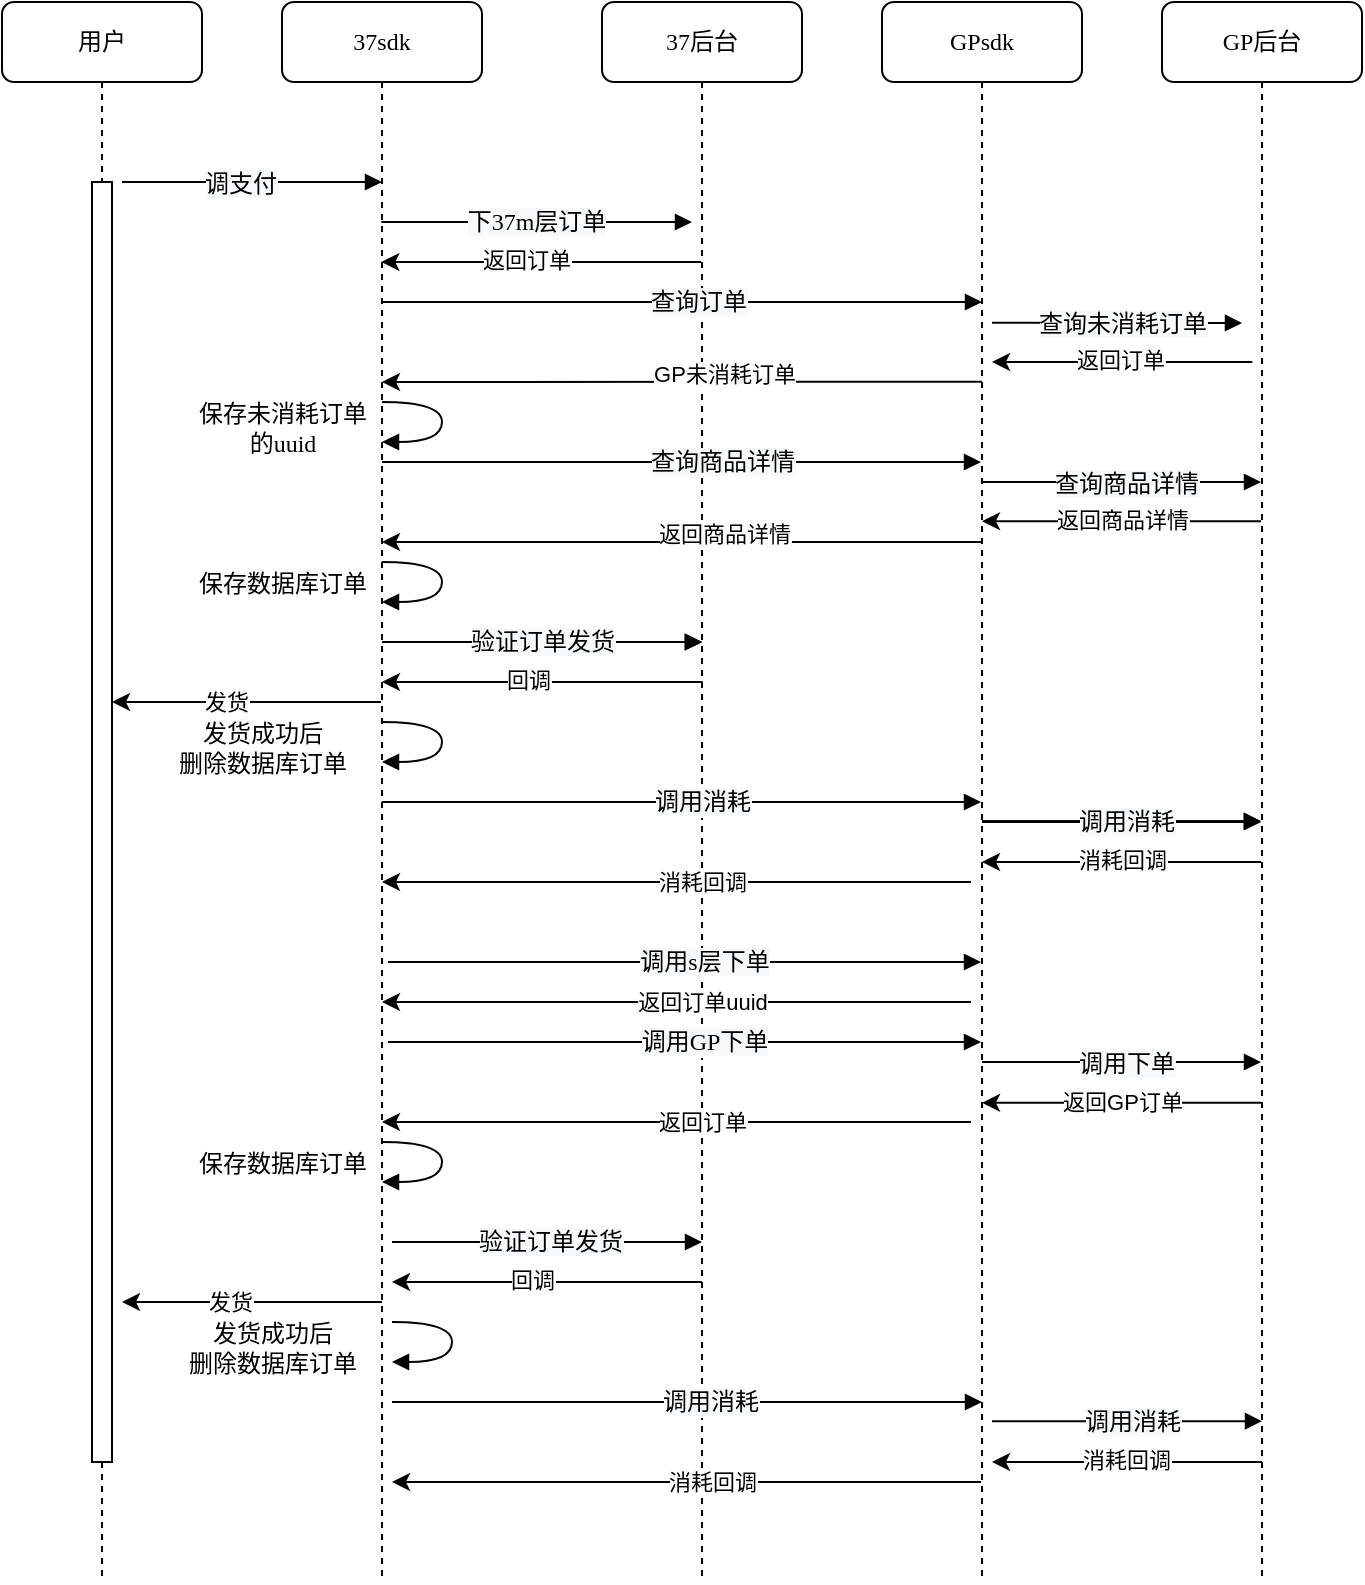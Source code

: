 <mxfile version="13.7.1" type="github" pages="2">
  <diagram name="谷歌支付流程" id="13e1069c-82ec-6db2-03f1-153e76fe0fe0">
    <mxGraphModel dx="1874" dy="747" grid="1" gridSize="10" guides="1" tooltips="1" connect="1" arrows="1" fold="1" page="1" pageScale="1" pageWidth="1100" pageHeight="850" background="#ffffff" math="0" shadow="0">
      <root>
        <mxCell id="0" />
        <mxCell id="1" parent="0" />
        <mxCell id="7baba1c4bc27f4b0-2" value="37sdk" style="shape=umlLifeline;perimeter=lifelinePerimeter;whiteSpace=wrap;html=1;container=1;collapsible=0;recursiveResize=0;outlineConnect=0;rounded=1;shadow=0;comic=0;labelBackgroundColor=none;strokeWidth=1;fontFamily=Verdana;fontSize=12;align=center;" parent="1" vertex="1">
          <mxGeometry x="240" y="50" width="100" height="790" as="geometry" />
        </mxCell>
        <mxCell id="7baba1c4bc27f4b0-3" value="37后台" style="shape=umlLifeline;perimeter=lifelinePerimeter;whiteSpace=wrap;html=1;container=1;collapsible=0;recursiveResize=0;outlineConnect=0;rounded=1;shadow=0;comic=0;labelBackgroundColor=none;strokeWidth=1;fontFamily=Verdana;fontSize=12;align=center;" parent="1" vertex="1">
          <mxGeometry x="400" y="50" width="100" height="790" as="geometry" />
        </mxCell>
        <mxCell id="7baba1c4bc27f4b0-4" value="GPsdk" style="shape=umlLifeline;perimeter=lifelinePerimeter;whiteSpace=wrap;html=1;container=1;collapsible=0;recursiveResize=0;outlineConnect=0;rounded=1;shadow=0;comic=0;labelBackgroundColor=none;strokeWidth=1;fontFamily=Verdana;fontSize=12;align=center;" parent="1" vertex="1">
          <mxGeometry x="540" y="50" width="100" height="790" as="geometry" />
        </mxCell>
        <mxCell id="7baba1c4bc27f4b0-5" value="GP后台" style="shape=umlLifeline;perimeter=lifelinePerimeter;whiteSpace=wrap;html=1;container=1;collapsible=0;recursiveResize=0;outlineConnect=0;rounded=1;shadow=0;comic=0;labelBackgroundColor=none;strokeWidth=1;fontFamily=Verdana;fontSize=12;align=center;" parent="1" vertex="1">
          <mxGeometry x="680" y="50" width="100" height="790" as="geometry" />
        </mxCell>
        <mxCell id="7baba1c4bc27f4b0-8" value="用户" style="shape=umlLifeline;perimeter=lifelinePerimeter;whiteSpace=wrap;html=1;container=1;collapsible=0;recursiveResize=0;outlineConnect=0;rounded=1;shadow=0;comic=0;labelBackgroundColor=none;strokeWidth=1;fontFamily=Verdana;fontSize=12;align=center;" parent="1" vertex="1">
          <mxGeometry x="100" y="50" width="100" height="790" as="geometry" />
        </mxCell>
        <mxCell id="7baba1c4bc27f4b0-9" value="" style="html=1;points=[];perimeter=orthogonalPerimeter;rounded=0;shadow=0;comic=0;labelBackgroundColor=none;strokeWidth=1;fontFamily=Verdana;fontSize=12;align=center;" parent="7baba1c4bc27f4b0-8" vertex="1">
          <mxGeometry x="45" y="90" width="10" height="640" as="geometry" />
        </mxCell>
        <mxCell id="7baba1c4bc27f4b0-17" value="" style="html=1;verticalAlign=bottom;endArrow=block;labelBackgroundColor=none;fontFamily=Verdana;fontSize=12;edgeStyle=elbowEdgeStyle;elbow=vertical;" parent="1" edge="1">
          <mxGeometry x="-0.509" relative="1" as="geometry">
            <mxPoint x="289.667" y="200.0" as="sourcePoint" />
            <Array as="points">
              <mxPoint x="310" y="200" />
            </Array>
            <mxPoint x="590" y="200.0" as="targetPoint" />
            <mxPoint as="offset" />
          </mxGeometry>
        </mxCell>
        <mxCell id="ijYvf7jys5PV-CXiAklp-15" value="&lt;span style=&quot;font-family: &amp;#34;verdana&amp;#34; ; font-size: 12px ; background-color: rgb(248 , 249 , 250)&quot;&gt;查询订单&lt;/span&gt;" style="edgeLabel;html=1;align=center;verticalAlign=middle;resizable=0;points=[];" vertex="1" connectable="0" parent="7baba1c4bc27f4b0-17">
          <mxGeometry x="-0.488" y="-1" relative="1" as="geometry">
            <mxPoint x="80.83" y="-1" as="offset" />
          </mxGeometry>
        </mxCell>
        <mxCell id="7baba1c4bc27f4b0-11" value="" style="html=1;verticalAlign=bottom;endArrow=block;entryX=0.5;entryY=0.172;labelBackgroundColor=none;fontFamily=Verdana;fontSize=12;edgeStyle=elbowEdgeStyle;elbow=vertical;entryDx=0;entryDy=0;entryPerimeter=0;" parent="1" edge="1">
          <mxGeometry relative="1" as="geometry">
            <mxPoint x="160" y="140" as="sourcePoint" />
            <mxPoint x="290" y="140.09" as="targetPoint" />
          </mxGeometry>
        </mxCell>
        <mxCell id="ijYvf7jys5PV-CXiAklp-14" value="&lt;span style=&quot;font-family: &amp;#34;verdana&amp;#34; ; font-size: 12px ; background-color: rgb(248 , 249 , 250)&quot;&gt;调支付&lt;/span&gt;" style="edgeLabel;html=1;align=center;verticalAlign=middle;resizable=0;points=[];" vertex="1" connectable="0" parent="7baba1c4bc27f4b0-11">
          <mxGeometry x="-0.233" y="-2" relative="1" as="geometry">
            <mxPoint x="8.67" y="-1.67" as="offset" />
          </mxGeometry>
        </mxCell>
        <mxCell id="7baba1c4bc27f4b0-14" value="" style="html=1;verticalAlign=bottom;endArrow=block;entryX=0;entryY=0;labelBackgroundColor=none;fontFamily=Verdana;fontSize=12;edgeStyle=elbowEdgeStyle;elbow=vertical;" parent="1" edge="1">
          <mxGeometry x="-0.002" relative="1" as="geometry">
            <mxPoint x="289.667" y="159.997" as="sourcePoint" />
            <mxPoint x="445" y="160.33" as="targetPoint" />
            <mxPoint as="offset" />
          </mxGeometry>
        </mxCell>
        <mxCell id="ijYvf7jys5PV-CXiAklp-13" value="&lt;span style=&quot;font-family: &amp;#34;verdana&amp;#34; ; font-size: 12px ; background-color: rgb(248 , 249 , 250)&quot;&gt;下37m层订单&lt;/span&gt;" style="edgeLabel;html=1;align=center;verticalAlign=middle;resizable=0;points=[];" vertex="1" connectable="0" parent="7baba1c4bc27f4b0-14">
          <mxGeometry x="-0.213" relative="1" as="geometry">
            <mxPoint x="15.85" as="offset" />
          </mxGeometry>
        </mxCell>
        <mxCell id="7baba1c4bc27f4b0-36" value="保存未消耗订单&lt;br&gt;的uuid" style="html=1;verticalAlign=bottom;endArrow=block;labelBackgroundColor=none;fontFamily=Verdana;fontSize=12;elbow=vertical;edgeStyle=orthogonalEdgeStyle;curved=1;" parent="1" edge="1">
          <mxGeometry x="1" y="51" relative="1" as="geometry">
            <mxPoint x="290" y="250" as="sourcePoint" />
            <mxPoint x="290" y="270" as="targetPoint" />
            <Array as="points">
              <mxPoint x="320" y="250" />
              <mxPoint x="320" y="270" />
            </Array>
            <mxPoint x="-50" y="-41" as="offset" />
          </mxGeometry>
        </mxCell>
        <mxCell id="ijYvf7jys5PV-CXiAklp-6" value="" style="endArrow=classic;html=1;" edge="1" parent="1">
          <mxGeometry width="50" height="50" relative="1" as="geometry">
            <mxPoint x="449.5" y="180" as="sourcePoint" />
            <mxPoint x="289.667" y="180" as="targetPoint" />
            <Array as="points">
              <mxPoint x="320" y="180" />
            </Array>
          </mxGeometry>
        </mxCell>
        <mxCell id="ijYvf7jys5PV-CXiAklp-7" value="返回订单" style="edgeLabel;html=1;align=center;verticalAlign=middle;resizable=0;points=[];" vertex="1" connectable="0" parent="ijYvf7jys5PV-CXiAklp-6">
          <mxGeometry x="-0.249" y="-1" relative="1" as="geometry">
            <mxPoint x="-27.5" as="offset" />
          </mxGeometry>
        </mxCell>
        <mxCell id="ijYvf7jys5PV-CXiAklp-8" value="" style="endArrow=classic;html=1;" edge="1" parent="1">
          <mxGeometry width="50" height="50" relative="1" as="geometry">
            <mxPoint x="725.17" y="230" as="sourcePoint" />
            <mxPoint x="595" y="230.0" as="targetPoint" />
            <Array as="points" />
          </mxGeometry>
        </mxCell>
        <mxCell id="ijYvf7jys5PV-CXiAklp-9" value="返回订单" style="edgeLabel;html=1;align=center;verticalAlign=middle;resizable=0;points=[];" vertex="1" connectable="0" parent="ijYvf7jys5PV-CXiAklp-8">
          <mxGeometry x="-0.249" y="-1" relative="1" as="geometry">
            <mxPoint x="-17.5" as="offset" />
          </mxGeometry>
        </mxCell>
        <mxCell id="ijYvf7jys5PV-CXiAklp-10" value="" style="html=1;verticalAlign=bottom;endArrow=block;labelBackgroundColor=none;fontFamily=Verdana;fontSize=12;edgeStyle=elbowEdgeStyle;elbow=vertical;" edge="1" parent="1">
          <mxGeometry relative="1" as="geometry">
            <mxPoint x="595" y="210.327" as="sourcePoint" />
            <mxPoint x="720" y="210.33" as="targetPoint" />
          </mxGeometry>
        </mxCell>
        <mxCell id="ijYvf7jys5PV-CXiAklp-16" value="&lt;span style=&quot;font-family: &amp;#34;verdana&amp;#34; ; font-size: 12px ; background-color: rgb(248 , 249 , 250)&quot;&gt;查询未消耗订单&lt;/span&gt;" style="edgeLabel;html=1;align=center;verticalAlign=middle;resizable=0;points=[];" vertex="1" connectable="0" parent="ijYvf7jys5PV-CXiAklp-10">
          <mxGeometry x="-0.159" y="-2" relative="1" as="geometry">
            <mxPoint x="12.83" y="-1.67" as="offset" />
          </mxGeometry>
        </mxCell>
        <mxCell id="ijYvf7jys5PV-CXiAklp-11" value="" style="endArrow=classic;html=1;exitX=0.5;exitY=0.379;exitDx=0;exitDy=0;exitPerimeter=0;" edge="1" parent="1">
          <mxGeometry width="50" height="50" relative="1" as="geometry">
            <mxPoint x="590" y="239.82" as="sourcePoint" />
            <mxPoint x="290" y="240" as="targetPoint" />
          </mxGeometry>
        </mxCell>
        <mxCell id="ijYvf7jys5PV-CXiAklp-12" value="GP未消耗订单" style="edgeLabel;html=1;align=center;verticalAlign=middle;resizable=0;points=[];" vertex="1" connectable="0" parent="ijYvf7jys5PV-CXiAklp-11">
          <mxGeometry x="0.255" y="2" relative="1" as="geometry">
            <mxPoint x="59.16" y="-5.85" as="offset" />
          </mxGeometry>
        </mxCell>
        <mxCell id="ijYvf7jys5PV-CXiAklp-17" value="" style="html=1;verticalAlign=bottom;endArrow=block;labelBackgroundColor=none;fontFamily=Verdana;fontSize=12;edgeStyle=elbowEdgeStyle;elbow=vertical;" edge="1" parent="1">
          <mxGeometry x="-0.509" relative="1" as="geometry">
            <mxPoint x="290" y="280" as="sourcePoint" />
            <Array as="points">
              <mxPoint x="400" y="280" />
              <mxPoint x="300" y="290" />
            </Array>
            <mxPoint x="589.5" y="280.0" as="targetPoint" />
            <mxPoint as="offset" />
          </mxGeometry>
        </mxCell>
        <mxCell id="ijYvf7jys5PV-CXiAklp-18" value="&lt;span style=&quot;font-family: &amp;#34;verdana&amp;#34; ; font-size: 12px ; background-color: rgb(248 , 249 , 250)&quot;&gt;查询商品详情&lt;/span&gt;" style="edgeLabel;html=1;align=center;verticalAlign=middle;resizable=0;points=[];" vertex="1" connectable="0" parent="ijYvf7jys5PV-CXiAklp-17">
          <mxGeometry x="-0.488" y="-1" relative="1" as="geometry">
            <mxPoint x="93.33" y="-1" as="offset" />
          </mxGeometry>
        </mxCell>
        <mxCell id="ijYvf7jys5PV-CXiAklp-20" value="" style="html=1;verticalAlign=bottom;endArrow=block;labelBackgroundColor=none;fontFamily=Verdana;fontSize=12;edgeStyle=elbowEdgeStyle;elbow=vertical;" edge="1" parent="1">
          <mxGeometry relative="1" as="geometry">
            <mxPoint x="590" y="290" as="sourcePoint" />
            <mxPoint x="729.5" y="290.0" as="targetPoint" />
            <Array as="points">
              <mxPoint x="610" y="290" />
            </Array>
          </mxGeometry>
        </mxCell>
        <mxCell id="ijYvf7jys5PV-CXiAklp-21" value="&lt;span style=&quot;font-family: &amp;#34;verdana&amp;#34; ; font-size: 12px ; background-color: rgb(248 , 249 , 250)&quot;&gt;查询商品详情&lt;/span&gt;" style="edgeLabel;html=1;align=center;verticalAlign=middle;resizable=0;points=[];" vertex="1" connectable="0" parent="ijYvf7jys5PV-CXiAklp-20">
          <mxGeometry x="-0.159" y="-2" relative="1" as="geometry">
            <mxPoint x="12.83" y="-1.67" as="offset" />
          </mxGeometry>
        </mxCell>
        <mxCell id="ijYvf7jys5PV-CXiAklp-22" value="" style="endArrow=classic;html=1;" edge="1" parent="1">
          <mxGeometry width="50" height="50" relative="1" as="geometry">
            <mxPoint x="729.5" y="309.58" as="sourcePoint" />
            <mxPoint x="590" y="309.58" as="targetPoint" />
            <Array as="points" />
          </mxGeometry>
        </mxCell>
        <mxCell id="ijYvf7jys5PV-CXiAklp-23" value="返回商品详情" style="edgeLabel;html=1;align=center;verticalAlign=middle;resizable=0;points=[];" vertex="1" connectable="0" parent="ijYvf7jys5PV-CXiAklp-22">
          <mxGeometry x="-0.249" y="-1" relative="1" as="geometry">
            <mxPoint x="-17.5" as="offset" />
          </mxGeometry>
        </mxCell>
        <mxCell id="ijYvf7jys5PV-CXiAklp-24" value="" style="endArrow=classic;html=1;" edge="1" parent="1">
          <mxGeometry width="50" height="50" relative="1" as="geometry">
            <mxPoint x="589.5" y="320.0" as="sourcePoint" />
            <mxPoint x="290" y="320.0" as="targetPoint" />
          </mxGeometry>
        </mxCell>
        <mxCell id="ijYvf7jys5PV-CXiAklp-25" value="返回商品详情" style="edgeLabel;html=1;align=center;verticalAlign=middle;resizable=0;points=[];" vertex="1" connectable="0" parent="ijYvf7jys5PV-CXiAklp-24">
          <mxGeometry x="0.255" y="2" relative="1" as="geometry">
            <mxPoint x="59.16" y="-5.85" as="offset" />
          </mxGeometry>
        </mxCell>
        <mxCell id="ijYvf7jys5PV-CXiAklp-26" value="" style="html=1;verticalAlign=bottom;endArrow=block;labelBackgroundColor=none;fontFamily=Verdana;fontSize=12;edgeStyle=elbowEdgeStyle;elbow=vertical;" edge="1" parent="1">
          <mxGeometry x="-0.509" relative="1" as="geometry">
            <mxPoint x="290" y="370.0" as="sourcePoint" />
            <Array as="points">
              <mxPoint x="300" y="370" />
            </Array>
            <mxPoint x="450" y="370" as="targetPoint" />
            <mxPoint as="offset" />
          </mxGeometry>
        </mxCell>
        <mxCell id="ijYvf7jys5PV-CXiAklp-27" value="&lt;span style=&quot;font-family: &amp;#34;verdana&amp;#34; ; font-size: 12px ; background-color: rgb(248 , 249 , 250)&quot;&gt;验证订单发货&lt;/span&gt;" style="edgeLabel;html=1;align=center;verticalAlign=middle;resizable=0;points=[];" vertex="1" connectable="0" parent="ijYvf7jys5PV-CXiAklp-26">
          <mxGeometry x="-0.488" y="-1" relative="1" as="geometry">
            <mxPoint x="39.17" y="-1" as="offset" />
          </mxGeometry>
        </mxCell>
        <mxCell id="ijYvf7jys5PV-CXiAklp-28" value="保存数据库订单" style="html=1;verticalAlign=bottom;endArrow=block;labelBackgroundColor=none;fontFamily=Verdana;fontSize=12;elbow=vertical;edgeStyle=orthogonalEdgeStyle;curved=1;" edge="1" parent="1">
          <mxGeometry x="1" y="50" relative="1" as="geometry">
            <mxPoint x="290" y="330.0" as="sourcePoint" />
            <mxPoint x="290" y="350.0" as="targetPoint" />
            <Array as="points">
              <mxPoint x="320" y="330" />
              <mxPoint x="320" y="350" />
            </Array>
            <mxPoint x="-50" y="-50" as="offset" />
          </mxGeometry>
        </mxCell>
        <mxCell id="ijYvf7jys5PV-CXiAklp-29" value="" style="endArrow=classic;html=1;" edge="1" parent="1">
          <mxGeometry width="50" height="50" relative="1" as="geometry">
            <mxPoint x="450.33" y="390" as="sourcePoint" />
            <mxPoint x="289.997" y="390" as="targetPoint" />
            <Array as="points" />
          </mxGeometry>
        </mxCell>
        <mxCell id="ijYvf7jys5PV-CXiAklp-30" value="回调" style="edgeLabel;html=1;align=center;verticalAlign=middle;resizable=0;points=[];" vertex="1" connectable="0" parent="ijYvf7jys5PV-CXiAklp-29">
          <mxGeometry x="-0.249" y="-1" relative="1" as="geometry">
            <mxPoint x="-27.5" as="offset" />
          </mxGeometry>
        </mxCell>
        <mxCell id="ijYvf7jys5PV-CXiAklp-31" value="发货成功后&lt;br&gt;删除数据库订单" style="html=1;verticalAlign=bottom;endArrow=block;labelBackgroundColor=none;fontFamily=Verdana;fontSize=12;elbow=vertical;edgeStyle=orthogonalEdgeStyle;curved=1;" edge="1" parent="1">
          <mxGeometry x="1" y="61" relative="1" as="geometry">
            <mxPoint x="290" y="410.0" as="sourcePoint" />
            <mxPoint x="290" y="430" as="targetPoint" />
            <Array as="points">
              <mxPoint x="320" y="410" />
              <mxPoint x="320" y="430" />
            </Array>
            <mxPoint x="-60" y="-51" as="offset" />
          </mxGeometry>
        </mxCell>
        <mxCell id="ijYvf7jys5PV-CXiAklp-32" value="" style="html=1;verticalAlign=bottom;endArrow=block;labelBackgroundColor=none;fontFamily=Verdana;fontSize=12;edgeStyle=elbowEdgeStyle;elbow=vertical;" edge="1" parent="1">
          <mxGeometry x="-0.509" relative="1" as="geometry">
            <mxPoint x="290" y="450.0" as="sourcePoint" />
            <Array as="points">
              <mxPoint x="300" y="450" />
            </Array>
            <mxPoint x="589.5" y="450.0" as="targetPoint" />
            <mxPoint as="offset" />
          </mxGeometry>
        </mxCell>
        <mxCell id="ijYvf7jys5PV-CXiAklp-33" value="&lt;span style=&quot;font-family: &amp;#34;verdana&amp;#34; ; font-size: 12px ; background-color: rgb(248 , 249 , 250)&quot;&gt;调用消耗&lt;/span&gt;" style="edgeLabel;html=1;align=center;verticalAlign=middle;resizable=0;points=[];" vertex="1" connectable="0" parent="ijYvf7jys5PV-CXiAklp-32">
          <mxGeometry x="-0.488" y="-1" relative="1" as="geometry">
            <mxPoint x="83.33" y="-1" as="offset" />
          </mxGeometry>
        </mxCell>
        <mxCell id="ijYvf7jys5PV-CXiAklp-34" value="" style="endArrow=classic;html=1;" edge="1" parent="1">
          <mxGeometry width="50" height="50" relative="1" as="geometry">
            <mxPoint x="584.5" y="490.0" as="sourcePoint" />
            <mxPoint x="290" y="490.0" as="targetPoint" />
          </mxGeometry>
        </mxCell>
        <mxCell id="ijYvf7jys5PV-CXiAklp-35" value="消耗回调" style="edgeLabel;html=1;align=center;verticalAlign=middle;resizable=0;points=[];" vertex="1" connectable="0" parent="ijYvf7jys5PV-CXiAklp-34">
          <mxGeometry x="0.255" y="2" relative="1" as="geometry">
            <mxPoint x="50.5" y="-2.0" as="offset" />
          </mxGeometry>
        </mxCell>
        <mxCell id="ijYvf7jys5PV-CXiAklp-36" value="" style="endArrow=classic;html=1;" edge="1" parent="1">
          <mxGeometry width="50" height="50" relative="1" as="geometry">
            <mxPoint x="289.5" y="400" as="sourcePoint" />
            <mxPoint x="154.997" y="400" as="targetPoint" />
            <Array as="points" />
          </mxGeometry>
        </mxCell>
        <mxCell id="ijYvf7jys5PV-CXiAklp-37" value="发货" style="edgeLabel;html=1;align=center;verticalAlign=middle;resizable=0;points=[];" vertex="1" connectable="0" parent="ijYvf7jys5PV-CXiAklp-36">
          <mxGeometry x="-0.249" y="-1" relative="1" as="geometry">
            <mxPoint x="-27.5" y="1.06" as="offset" />
          </mxGeometry>
        </mxCell>
        <mxCell id="ijYvf7jys5PV-CXiAklp-38" value="" style="html=1;verticalAlign=bottom;endArrow=block;labelBackgroundColor=none;fontFamily=Verdana;fontSize=12;edgeStyle=elbowEdgeStyle;elbow=vertical;" edge="1" parent="1">
          <mxGeometry relative="1" as="geometry">
            <mxPoint x="590" y="460.0" as="sourcePoint" />
            <mxPoint x="729.5" y="460.0" as="targetPoint" />
            <Array as="points">
              <mxPoint x="610" y="460" />
            </Array>
          </mxGeometry>
        </mxCell>
        <mxCell id="ijYvf7jys5PV-CXiAklp-39" value="&lt;span style=&quot;font-family: &amp;#34;verdana&amp;#34; ; font-size: 12px ; background-color: rgb(248 , 249 , 250)&quot;&gt;调用消耗&lt;/span&gt;" style="edgeLabel;html=1;align=center;verticalAlign=middle;resizable=0;points=[];" vertex="1" connectable="0" parent="ijYvf7jys5PV-CXiAklp-38">
          <mxGeometry x="-0.159" y="-2" relative="1" as="geometry">
            <mxPoint x="12.83" y="-1.67" as="offset" />
          </mxGeometry>
        </mxCell>
        <mxCell id="ijYvf7jys5PV-CXiAklp-40" value="" style="endArrow=classic;html=1;" edge="1" parent="1">
          <mxGeometry width="50" height="50" relative="1" as="geometry">
            <mxPoint x="729.5" y="480" as="sourcePoint" />
            <mxPoint x="590" y="480" as="targetPoint" />
            <Array as="points" />
          </mxGeometry>
        </mxCell>
        <mxCell id="ijYvf7jys5PV-CXiAklp-41" value="消耗回调" style="edgeLabel;html=1;align=center;verticalAlign=middle;resizable=0;points=[];" vertex="1" connectable="0" parent="ijYvf7jys5PV-CXiAklp-40">
          <mxGeometry x="-0.249" y="-1" relative="1" as="geometry">
            <mxPoint x="-17.5" as="offset" />
          </mxGeometry>
        </mxCell>
        <mxCell id="ijYvf7jys5PV-CXiAklp-42" value="" style="html=1;verticalAlign=bottom;endArrow=block;labelBackgroundColor=none;fontFamily=Verdana;fontSize=12;edgeStyle=elbowEdgeStyle;elbow=vertical;" edge="1" parent="1">
          <mxGeometry x="-0.002" relative="1" as="geometry">
            <mxPoint x="300" y="530" as="sourcePoint" />
            <mxPoint x="589.5" y="530" as="targetPoint" />
            <mxPoint as="offset" />
            <Array as="points">
              <mxPoint x="290" y="530" />
            </Array>
          </mxGeometry>
        </mxCell>
        <mxCell id="ijYvf7jys5PV-CXiAklp-43" value="&lt;span style=&quot;font-family: &amp;#34;verdana&amp;#34; ; font-size: 12px ; background-color: rgb(248 , 249 , 250)&quot;&gt;调用s层下单&lt;/span&gt;" style="edgeLabel;html=1;align=center;verticalAlign=middle;resizable=0;points=[];" vertex="1" connectable="0" parent="ijYvf7jys5PV-CXiAklp-42">
          <mxGeometry x="-0.213" relative="1" as="geometry">
            <mxPoint x="48.33" as="offset" />
          </mxGeometry>
        </mxCell>
        <mxCell id="ijYvf7jys5PV-CXiAklp-44" value="" style="endArrow=classic;html=1;" edge="1" parent="1">
          <mxGeometry width="50" height="50" relative="1" as="geometry">
            <mxPoint x="584.5" y="550" as="sourcePoint" />
            <mxPoint x="290" y="550" as="targetPoint" />
          </mxGeometry>
        </mxCell>
        <mxCell id="ijYvf7jys5PV-CXiAklp-45" value="返回订单uuid" style="edgeLabel;html=1;align=center;verticalAlign=middle;resizable=0;points=[];" vertex="1" connectable="0" parent="ijYvf7jys5PV-CXiAklp-44">
          <mxGeometry x="0.255" y="2" relative="1" as="geometry">
            <mxPoint x="50.5" y="-2.0" as="offset" />
          </mxGeometry>
        </mxCell>
        <mxCell id="ijYvf7jys5PV-CXiAklp-46" value="" style="html=1;verticalAlign=bottom;endArrow=block;labelBackgroundColor=none;fontFamily=Verdana;fontSize=12;edgeStyle=elbowEdgeStyle;elbow=vertical;" edge="1" parent="1">
          <mxGeometry x="-0.002" relative="1" as="geometry">
            <mxPoint x="300" y="570" as="sourcePoint" />
            <mxPoint x="589.5" y="570" as="targetPoint" />
            <mxPoint as="offset" />
            <Array as="points">
              <mxPoint x="290" y="570" />
            </Array>
          </mxGeometry>
        </mxCell>
        <mxCell id="ijYvf7jys5PV-CXiAklp-47" value="&lt;span style=&quot;font-family: &amp;#34;verdana&amp;#34; ; font-size: 12px ; background-color: rgb(248 , 249 , 250)&quot;&gt;调用GP下单&lt;/span&gt;" style="edgeLabel;html=1;align=center;verticalAlign=middle;resizable=0;points=[];" vertex="1" connectable="0" parent="ijYvf7jys5PV-CXiAklp-46">
          <mxGeometry x="-0.213" relative="1" as="geometry">
            <mxPoint x="48.33" as="offset" />
          </mxGeometry>
        </mxCell>
        <mxCell id="ijYvf7jys5PV-CXiAklp-48" value="" style="html=1;verticalAlign=bottom;endArrow=block;labelBackgroundColor=none;fontFamily=Verdana;fontSize=12;edgeStyle=elbowEdgeStyle;elbow=vertical;" edge="1" parent="1">
          <mxGeometry relative="1" as="geometry">
            <mxPoint x="590" y="459.58" as="sourcePoint" />
            <mxPoint x="729.5" y="459.58" as="targetPoint" />
            <Array as="points">
              <mxPoint x="610" y="459.58" />
            </Array>
          </mxGeometry>
        </mxCell>
        <mxCell id="ijYvf7jys5PV-CXiAklp-49" value="&lt;span style=&quot;font-family: &amp;#34;verdana&amp;#34; ; font-size: 12px ; background-color: rgb(248 , 249 , 250)&quot;&gt;调用消耗&lt;/span&gt;" style="edgeLabel;html=1;align=center;verticalAlign=middle;resizable=0;points=[];" vertex="1" connectable="0" parent="ijYvf7jys5PV-CXiAklp-48">
          <mxGeometry x="-0.159" y="-2" relative="1" as="geometry">
            <mxPoint x="12.83" y="-1.67" as="offset" />
          </mxGeometry>
        </mxCell>
        <mxCell id="ijYvf7jys5PV-CXiAklp-50" value="" style="html=1;verticalAlign=bottom;endArrow=block;labelBackgroundColor=none;fontFamily=Verdana;fontSize=12;edgeStyle=elbowEdgeStyle;elbow=vertical;" edge="1" parent="1">
          <mxGeometry relative="1" as="geometry">
            <mxPoint x="590" y="459.58" as="sourcePoint" />
            <mxPoint x="729.5" y="459.58" as="targetPoint" />
            <Array as="points">
              <mxPoint x="610" y="459.58" />
            </Array>
          </mxGeometry>
        </mxCell>
        <mxCell id="ijYvf7jys5PV-CXiAklp-51" value="&lt;span style=&quot;font-family: &amp;#34;verdana&amp;#34; ; font-size: 12px ; background-color: rgb(248 , 249 , 250)&quot;&gt;调用消耗&lt;/span&gt;" style="edgeLabel;html=1;align=center;verticalAlign=middle;resizable=0;points=[];" vertex="1" connectable="0" parent="ijYvf7jys5PV-CXiAklp-50">
          <mxGeometry x="-0.159" y="-2" relative="1" as="geometry">
            <mxPoint x="12.83" y="-1.67" as="offset" />
          </mxGeometry>
        </mxCell>
        <mxCell id="ijYvf7jys5PV-CXiAklp-52" value="" style="endArrow=classic;html=1;" edge="1" parent="1">
          <mxGeometry width="50" height="50" relative="1" as="geometry">
            <mxPoint x="729.5" y="600.42" as="sourcePoint" />
            <mxPoint x="590" y="600.42" as="targetPoint" />
            <Array as="points" />
          </mxGeometry>
        </mxCell>
        <mxCell id="ijYvf7jys5PV-CXiAklp-53" value="返回GP订单" style="edgeLabel;html=1;align=center;verticalAlign=middle;resizable=0;points=[];" vertex="1" connectable="0" parent="ijYvf7jys5PV-CXiAklp-52">
          <mxGeometry x="-0.249" y="-1" relative="1" as="geometry">
            <mxPoint x="-17.5" as="offset" />
          </mxGeometry>
        </mxCell>
        <mxCell id="ijYvf7jys5PV-CXiAklp-54" value="" style="html=1;verticalAlign=bottom;endArrow=block;labelBackgroundColor=none;fontFamily=Verdana;fontSize=12;edgeStyle=elbowEdgeStyle;elbow=vertical;" edge="1" parent="1">
          <mxGeometry relative="1" as="geometry">
            <mxPoint x="590" y="580.0" as="sourcePoint" />
            <mxPoint x="729.5" y="580.0" as="targetPoint" />
            <Array as="points">
              <mxPoint x="610" y="580" />
            </Array>
          </mxGeometry>
        </mxCell>
        <mxCell id="ijYvf7jys5PV-CXiAklp-55" value="&lt;span style=&quot;font-family: &amp;#34;verdana&amp;#34; ; font-size: 12px ; background-color: rgb(248 , 249 , 250)&quot;&gt;调用下单&lt;/span&gt;" style="edgeLabel;html=1;align=center;verticalAlign=middle;resizable=0;points=[];" vertex="1" connectable="0" parent="ijYvf7jys5PV-CXiAklp-54">
          <mxGeometry x="-0.159" y="-2" relative="1" as="geometry">
            <mxPoint x="12.83" y="-1.67" as="offset" />
          </mxGeometry>
        </mxCell>
        <mxCell id="ijYvf7jys5PV-CXiAklp-56" value="" style="endArrow=classic;html=1;" edge="1" parent="1">
          <mxGeometry width="50" height="50" relative="1" as="geometry">
            <mxPoint x="584.5" y="610" as="sourcePoint" />
            <mxPoint x="290" y="610" as="targetPoint" />
          </mxGeometry>
        </mxCell>
        <mxCell id="ijYvf7jys5PV-CXiAklp-57" value="返回订单" style="edgeLabel;html=1;align=center;verticalAlign=middle;resizable=0;points=[];" vertex="1" connectable="0" parent="ijYvf7jys5PV-CXiAklp-56">
          <mxGeometry x="0.255" y="2" relative="1" as="geometry">
            <mxPoint x="50.5" y="-2.0" as="offset" />
          </mxGeometry>
        </mxCell>
        <mxCell id="ijYvf7jys5PV-CXiAklp-58" value="保存数据库订单" style="html=1;verticalAlign=bottom;endArrow=block;labelBackgroundColor=none;fontFamily=Verdana;fontSize=12;elbow=vertical;edgeStyle=orthogonalEdgeStyle;curved=1;" edge="1" parent="1">
          <mxGeometry x="1" y="50" relative="1" as="geometry">
            <mxPoint x="290" y="620.0" as="sourcePoint" />
            <mxPoint x="290" y="640.0" as="targetPoint" />
            <Array as="points">
              <mxPoint x="320" y="620" />
              <mxPoint x="320" y="640" />
            </Array>
            <mxPoint x="-50" y="-50" as="offset" />
          </mxGeometry>
        </mxCell>
        <mxCell id="ijYvf7jys5PV-CXiAklp-59" value="" style="html=1;verticalAlign=bottom;endArrow=block;labelBackgroundColor=none;fontFamily=Verdana;fontSize=12;edgeStyle=elbowEdgeStyle;elbow=vertical;" edge="1" parent="1">
          <mxGeometry x="-0.509" relative="1" as="geometry">
            <mxPoint x="290" y="370.0" as="sourcePoint" />
            <Array as="points">
              <mxPoint x="300" y="370" />
            </Array>
            <mxPoint x="450" y="370.0" as="targetPoint" />
            <mxPoint as="offset" />
          </mxGeometry>
        </mxCell>
        <mxCell id="ijYvf7jys5PV-CXiAklp-60" value="&lt;span style=&quot;font-family: &amp;#34;verdana&amp;#34; ; font-size: 12px ; background-color: rgb(248 , 249 , 250)&quot;&gt;验证订单发货&lt;/span&gt;" style="edgeLabel;html=1;align=center;verticalAlign=middle;resizable=0;points=[];" vertex="1" connectable="0" parent="ijYvf7jys5PV-CXiAklp-59">
          <mxGeometry x="-0.488" y="-1" relative="1" as="geometry">
            <mxPoint x="39.17" y="-1" as="offset" />
          </mxGeometry>
        </mxCell>
        <mxCell id="ijYvf7jys5PV-CXiAklp-61" value="" style="html=1;verticalAlign=bottom;endArrow=block;labelBackgroundColor=none;fontFamily=Verdana;fontSize=12;edgeStyle=elbowEdgeStyle;elbow=vertical;" edge="1" parent="1">
          <mxGeometry x="-0.509" relative="1" as="geometry">
            <mxPoint x="290" y="370.0" as="sourcePoint" />
            <Array as="points">
              <mxPoint x="300" y="370" />
            </Array>
            <mxPoint x="450" y="370.0" as="targetPoint" />
            <mxPoint as="offset" />
          </mxGeometry>
        </mxCell>
        <mxCell id="ijYvf7jys5PV-CXiAklp-62" value="&lt;span style=&quot;font-family: &amp;#34;verdana&amp;#34; ; font-size: 12px ; background-color: rgb(248 , 249 , 250)&quot;&gt;验证订单发货&lt;/span&gt;" style="edgeLabel;html=1;align=center;verticalAlign=middle;resizable=0;points=[];" vertex="1" connectable="0" parent="ijYvf7jys5PV-CXiAklp-61">
          <mxGeometry x="-0.488" y="-1" relative="1" as="geometry">
            <mxPoint x="39.17" y="-1" as="offset" />
          </mxGeometry>
        </mxCell>
        <mxCell id="ijYvf7jys5PV-CXiAklp-63" value="" style="endArrow=classic;html=1;" edge="1" parent="1">
          <mxGeometry width="50" height="50" relative="1" as="geometry">
            <mxPoint x="450" y="690" as="sourcePoint" />
            <mxPoint x="294.997" y="690.0" as="targetPoint" />
            <Array as="points" />
          </mxGeometry>
        </mxCell>
        <mxCell id="ijYvf7jys5PV-CXiAklp-64" value="回调" style="edgeLabel;html=1;align=center;verticalAlign=middle;resizable=0;points=[];" vertex="1" connectable="0" parent="ijYvf7jys5PV-CXiAklp-63">
          <mxGeometry x="-0.249" y="-1" relative="1" as="geometry">
            <mxPoint x="-27.5" as="offset" />
          </mxGeometry>
        </mxCell>
        <mxCell id="ijYvf7jys5PV-CXiAklp-65" value="发货成功后&lt;br&gt;删除数据库订单" style="html=1;verticalAlign=bottom;endArrow=block;labelBackgroundColor=none;fontFamily=Verdana;fontSize=12;elbow=vertical;edgeStyle=orthogonalEdgeStyle;curved=1;" edge="1" parent="1">
          <mxGeometry x="1" y="61" relative="1" as="geometry">
            <mxPoint x="295" y="710" as="sourcePoint" />
            <mxPoint x="295" y="730" as="targetPoint" />
            <Array as="points">
              <mxPoint x="325" y="710" />
              <mxPoint x="325" y="730" />
            </Array>
            <mxPoint x="-60" y="-51" as="offset" />
          </mxGeometry>
        </mxCell>
        <mxCell id="ijYvf7jys5PV-CXiAklp-66" value="" style="html=1;verticalAlign=bottom;endArrow=block;labelBackgroundColor=none;fontFamily=Verdana;fontSize=12;edgeStyle=elbowEdgeStyle;elbow=vertical;" edge="1" parent="1">
          <mxGeometry x="-0.509" relative="1" as="geometry">
            <mxPoint x="295" y="750" as="sourcePoint" />
            <Array as="points">
              <mxPoint x="305" y="750" />
            </Array>
            <mxPoint x="590" y="750" as="targetPoint" />
            <mxPoint as="offset" />
          </mxGeometry>
        </mxCell>
        <mxCell id="ijYvf7jys5PV-CXiAklp-67" value="&lt;span style=&quot;font-family: &amp;#34;verdana&amp;#34; ; font-size: 12px ; background-color: rgb(248 , 249 , 250)&quot;&gt;调用消耗&lt;/span&gt;" style="edgeLabel;html=1;align=center;verticalAlign=middle;resizable=0;points=[];" vertex="1" connectable="0" parent="ijYvf7jys5PV-CXiAklp-66">
          <mxGeometry x="-0.488" y="-1" relative="1" as="geometry">
            <mxPoint x="83.33" y="-1" as="offset" />
          </mxGeometry>
        </mxCell>
        <mxCell id="ijYvf7jys5PV-CXiAklp-68" value="" style="endArrow=classic;html=1;" edge="1" parent="1">
          <mxGeometry width="50" height="50" relative="1" as="geometry">
            <mxPoint x="589.5" y="790" as="sourcePoint" />
            <mxPoint x="295" y="790" as="targetPoint" />
          </mxGeometry>
        </mxCell>
        <mxCell id="ijYvf7jys5PV-CXiAklp-69" value="消耗回调" style="edgeLabel;html=1;align=center;verticalAlign=middle;resizable=0;points=[];" vertex="1" connectable="0" parent="ijYvf7jys5PV-CXiAklp-68">
          <mxGeometry x="0.255" y="2" relative="1" as="geometry">
            <mxPoint x="50.5" y="-2.0" as="offset" />
          </mxGeometry>
        </mxCell>
        <mxCell id="ijYvf7jys5PV-CXiAklp-70" value="" style="endArrow=classic;html=1;" edge="1" parent="1">
          <mxGeometry width="50" height="50" relative="1" as="geometry">
            <mxPoint x="290" y="700" as="sourcePoint" />
            <mxPoint x="159.997" y="700.0" as="targetPoint" />
            <Array as="points" />
          </mxGeometry>
        </mxCell>
        <mxCell id="ijYvf7jys5PV-CXiAklp-71" value="发货" style="edgeLabel;html=1;align=center;verticalAlign=middle;resizable=0;points=[];" vertex="1" connectable="0" parent="ijYvf7jys5PV-CXiAklp-70">
          <mxGeometry x="-0.249" y="-1" relative="1" as="geometry">
            <mxPoint x="-27.5" y="1.06" as="offset" />
          </mxGeometry>
        </mxCell>
        <mxCell id="ijYvf7jys5PV-CXiAklp-72" value="" style="endArrow=classic;html=1;" edge="1" parent="1">
          <mxGeometry width="50" height="50" relative="1" as="geometry">
            <mxPoint x="730" y="780" as="sourcePoint" />
            <mxPoint x="595" y="780" as="targetPoint" />
            <Array as="points" />
          </mxGeometry>
        </mxCell>
        <mxCell id="ijYvf7jys5PV-CXiAklp-73" value="消耗回调" style="edgeLabel;html=1;align=center;verticalAlign=middle;resizable=0;points=[];" vertex="1" connectable="0" parent="ijYvf7jys5PV-CXiAklp-72">
          <mxGeometry x="-0.249" y="-1" relative="1" as="geometry">
            <mxPoint x="-17.5" as="offset" />
          </mxGeometry>
        </mxCell>
        <mxCell id="ijYvf7jys5PV-CXiAklp-74" value="" style="html=1;verticalAlign=bottom;endArrow=block;labelBackgroundColor=none;fontFamily=Verdana;fontSize=12;edgeStyle=elbowEdgeStyle;elbow=vertical;" edge="1" parent="1">
          <mxGeometry relative="1" as="geometry">
            <mxPoint x="595" y="759.58" as="sourcePoint" />
            <mxPoint x="730" y="760" as="targetPoint" />
            <Array as="points">
              <mxPoint x="615" y="759.58" />
            </Array>
          </mxGeometry>
        </mxCell>
        <mxCell id="ijYvf7jys5PV-CXiAklp-75" value="&lt;span style=&quot;font-family: &amp;#34;verdana&amp;#34; ; font-size: 12px ; background-color: rgb(248 , 249 , 250)&quot;&gt;调用消耗&lt;/span&gt;" style="edgeLabel;html=1;align=center;verticalAlign=middle;resizable=0;points=[];" vertex="1" connectable="0" parent="ijYvf7jys5PV-CXiAklp-74">
          <mxGeometry x="-0.159" y="-2" relative="1" as="geometry">
            <mxPoint x="12.83" y="-1.67" as="offset" />
          </mxGeometry>
        </mxCell>
        <mxCell id="ijYvf7jys5PV-CXiAklp-76" value="" style="html=1;verticalAlign=bottom;endArrow=block;labelBackgroundColor=none;fontFamily=Verdana;fontSize=12;edgeStyle=elbowEdgeStyle;elbow=vertical;" edge="1" parent="1">
          <mxGeometry x="-0.509" relative="1" as="geometry">
            <mxPoint x="295" y="670.0" as="sourcePoint" />
            <Array as="points">
              <mxPoint x="305" y="670" />
            </Array>
            <mxPoint x="450" y="670" as="targetPoint" />
            <mxPoint as="offset" />
          </mxGeometry>
        </mxCell>
        <mxCell id="ijYvf7jys5PV-CXiAklp-77" value="&lt;span style=&quot;font-family: &amp;#34;verdana&amp;#34; ; font-size: 12px ; background-color: rgb(248 , 249 , 250)&quot;&gt;验证订单发货&lt;/span&gt;" style="edgeLabel;html=1;align=center;verticalAlign=middle;resizable=0;points=[];" vertex="1" connectable="0" parent="ijYvf7jys5PV-CXiAklp-76">
          <mxGeometry x="-0.488" y="-1" relative="1" as="geometry">
            <mxPoint x="39.17" y="-1" as="offset" />
          </mxGeometry>
        </mxCell>
      </root>
    </mxGraphModel>
  </diagram>
  <diagram id="ywAOKPfOz4_fddETgZem" name="谷歌补单流程">
    <mxGraphModel dx="991" dy="746" grid="1" gridSize="10" guides="1" tooltips="1" connect="1" arrows="1" fold="1" page="1" pageScale="1" pageWidth="827" pageHeight="1169" math="0" shadow="0">
      <root>
        <mxCell id="h0jIuT4aVY_ETxPQJ-Oq-0" />
        <mxCell id="h0jIuT4aVY_ETxPQJ-Oq-1" parent="h0jIuT4aVY_ETxPQJ-Oq-0" />
        <mxCell id="h0jIuT4aVY_ETxPQJ-Oq-2" value="37sdk" style="shape=umlLifeline;perimeter=lifelinePerimeter;whiteSpace=wrap;html=1;container=1;collapsible=0;recursiveResize=0;outlineConnect=0;rounded=1;shadow=0;comic=0;labelBackgroundColor=none;strokeWidth=1;fontFamily=Verdana;fontSize=12;align=center;" vertex="1" parent="h0jIuT4aVY_ETxPQJ-Oq-1">
          <mxGeometry x="240" y="140" width="100" height="390" as="geometry" />
        </mxCell>
        <mxCell id="h0jIuT4aVY_ETxPQJ-Oq-3" value="37后台" style="shape=umlLifeline;perimeter=lifelinePerimeter;whiteSpace=wrap;html=1;container=1;collapsible=0;recursiveResize=0;outlineConnect=0;rounded=1;shadow=0;comic=0;labelBackgroundColor=none;strokeWidth=1;fontFamily=Verdana;fontSize=12;align=center;" vertex="1" parent="h0jIuT4aVY_ETxPQJ-Oq-1">
          <mxGeometry x="400" y="140" width="100" height="390" as="geometry" />
        </mxCell>
        <mxCell id="h0jIuT4aVY_ETxPQJ-Oq-4" value="GPsdk" style="shape=umlLifeline;perimeter=lifelinePerimeter;whiteSpace=wrap;html=1;container=1;collapsible=0;recursiveResize=0;outlineConnect=0;rounded=1;shadow=0;comic=0;labelBackgroundColor=none;strokeWidth=1;fontFamily=Verdana;fontSize=12;align=center;" vertex="1" parent="h0jIuT4aVY_ETxPQJ-Oq-1">
          <mxGeometry x="540" y="140" width="100" height="390" as="geometry" />
        </mxCell>
        <mxCell id="h0jIuT4aVY_ETxPQJ-Oq-5" value="GP后台" style="shape=umlLifeline;perimeter=lifelinePerimeter;whiteSpace=wrap;html=1;container=1;collapsible=0;recursiveResize=0;outlineConnect=0;rounded=1;shadow=0;comic=0;labelBackgroundColor=none;strokeWidth=1;fontFamily=Verdana;fontSize=12;align=center;" vertex="1" parent="h0jIuT4aVY_ETxPQJ-Oq-1">
          <mxGeometry x="680" y="140" width="100" height="390" as="geometry" />
        </mxCell>
        <mxCell id="h0jIuT4aVY_ETxPQJ-Oq-8" value="" style="html=1;verticalAlign=bottom;endArrow=block;labelBackgroundColor=none;fontFamily=Verdana;fontSize=12;edgeStyle=elbowEdgeStyle;elbow=vertical;" edge="1" parent="h0jIuT4aVY_ETxPQJ-Oq-1">
          <mxGeometry x="-0.509" relative="1" as="geometry">
            <mxPoint x="289.667" y="200.0" as="sourcePoint" />
            <Array as="points">
              <mxPoint x="310" y="200" />
            </Array>
            <mxPoint x="590" y="200.0" as="targetPoint" />
            <mxPoint as="offset" />
          </mxGeometry>
        </mxCell>
        <mxCell id="h0jIuT4aVY_ETxPQJ-Oq-9" value="&lt;span style=&quot;font-family: &amp;#34;verdana&amp;#34; ; font-size: 12px ; background-color: rgb(248 , 249 , 250)&quot;&gt;查询未消耗订单&lt;/span&gt;" style="edgeLabel;html=1;align=center;verticalAlign=middle;resizable=0;points=[];" vertex="1" connectable="0" parent="h0jIuT4aVY_ETxPQJ-Oq-8">
          <mxGeometry x="-0.488" y="-1" relative="1" as="geometry">
            <mxPoint x="80.83" y="-1" as="offset" />
          </mxGeometry>
        </mxCell>
        <mxCell id="h0jIuT4aVY_ETxPQJ-Oq-14" value="获取本地缓存uuid&lt;br&gt;若空，通过token请求后台uuid" style="html=1;verticalAlign=bottom;endArrow=block;labelBackgroundColor=none;fontFamily=Verdana;fontSize=12;elbow=vertical;edgeStyle=orthogonalEdgeStyle;curved=1;" edge="1" parent="h0jIuT4aVY_ETxPQJ-Oq-1">
          <mxGeometry x="1" y="100" relative="1" as="geometry">
            <mxPoint x="290" y="250" as="sourcePoint" />
            <mxPoint x="290" y="270" as="targetPoint" />
            <Array as="points">
              <mxPoint x="320" y="250" />
              <mxPoint x="320" y="270" />
            </Array>
            <mxPoint x="-100" y="-90" as="offset" />
          </mxGeometry>
        </mxCell>
        <mxCell id="h0jIuT4aVY_ETxPQJ-Oq-15" value="&lt;font style=&quot;font-size: 18px&quot;&gt;调用时机：&lt;br&gt;初始化以后&lt;/font&gt;" style="shape=note;whiteSpace=wrap;html=1;size=14;verticalAlign=top;align=left;spacingTop=-6;rounded=0;shadow=0;comic=0;labelBackgroundColor=none;strokeWidth=1;fontFamily=Verdana;fontSize=12" vertex="1" parent="h0jIuT4aVY_ETxPQJ-Oq-1">
          <mxGeometry x="90" y="60" width="110" height="50" as="geometry" />
        </mxCell>
        <mxCell id="h0jIuT4aVY_ETxPQJ-Oq-22" value="" style="endArrow=classic;html=1;" edge="1" parent="h0jIuT4aVY_ETxPQJ-Oq-1">
          <mxGeometry width="50" height="50" relative="1" as="geometry">
            <mxPoint x="725.17" y="230" as="sourcePoint" />
            <mxPoint x="595" y="230.0" as="targetPoint" />
            <Array as="points" />
          </mxGeometry>
        </mxCell>
        <mxCell id="h0jIuT4aVY_ETxPQJ-Oq-23" value="返回订单" style="edgeLabel;html=1;align=center;verticalAlign=middle;resizable=0;points=[];" vertex="1" connectable="0" parent="h0jIuT4aVY_ETxPQJ-Oq-22">
          <mxGeometry x="-0.249" y="-1" relative="1" as="geometry">
            <mxPoint x="-17.5" as="offset" />
          </mxGeometry>
        </mxCell>
        <mxCell id="h0jIuT4aVY_ETxPQJ-Oq-24" value="" style="html=1;verticalAlign=bottom;endArrow=block;labelBackgroundColor=none;fontFamily=Verdana;fontSize=12;edgeStyle=elbowEdgeStyle;elbow=vertical;" edge="1" parent="h0jIuT4aVY_ETxPQJ-Oq-1">
          <mxGeometry relative="1" as="geometry">
            <mxPoint x="595" y="210.327" as="sourcePoint" />
            <mxPoint x="720" y="210.33" as="targetPoint" />
          </mxGeometry>
        </mxCell>
        <mxCell id="h0jIuT4aVY_ETxPQJ-Oq-25" value="&lt;span style=&quot;font-family: &amp;#34;verdana&amp;#34; ; font-size: 12px ; background-color: rgb(248 , 249 , 250)&quot;&gt;查询未消耗订单&lt;/span&gt;" style="edgeLabel;html=1;align=center;verticalAlign=middle;resizable=0;points=[];" vertex="1" connectable="0" parent="h0jIuT4aVY_ETxPQJ-Oq-24">
          <mxGeometry x="-0.159" y="-2" relative="1" as="geometry">
            <mxPoint x="12.83" y="-1.67" as="offset" />
          </mxGeometry>
        </mxCell>
        <mxCell id="h0jIuT4aVY_ETxPQJ-Oq-26" value="" style="endArrow=classic;html=1;exitX=0.5;exitY=0.379;exitDx=0;exitDy=0;exitPerimeter=0;" edge="1" parent="h0jIuT4aVY_ETxPQJ-Oq-1">
          <mxGeometry width="50" height="50" relative="1" as="geometry">
            <mxPoint x="590" y="239.82" as="sourcePoint" />
            <mxPoint x="290" y="240" as="targetPoint" />
          </mxGeometry>
        </mxCell>
        <mxCell id="h0jIuT4aVY_ETxPQJ-Oq-27" value="返回订单" style="edgeLabel;html=1;align=center;verticalAlign=middle;resizable=0;points=[];" vertex="1" connectable="0" parent="h0jIuT4aVY_ETxPQJ-Oq-26">
          <mxGeometry x="0.255" y="2" relative="1" as="geometry">
            <mxPoint x="48" y="-1.93" as="offset" />
          </mxGeometry>
        </mxCell>
        <mxCell id="h0jIuT4aVY_ETxPQJ-Oq-28" value="" style="html=1;verticalAlign=bottom;endArrow=block;labelBackgroundColor=none;fontFamily=Verdana;fontSize=12;edgeStyle=elbowEdgeStyle;elbow=vertical;" edge="1" parent="h0jIuT4aVY_ETxPQJ-Oq-1">
          <mxGeometry x="-0.509" relative="1" as="geometry">
            <mxPoint x="290" y="280" as="sourcePoint" />
            <Array as="points">
              <mxPoint x="400" y="280" />
              <mxPoint x="300" y="290" />
            </Array>
            <mxPoint x="589.5" y="280" as="targetPoint" />
            <mxPoint as="offset" />
          </mxGeometry>
        </mxCell>
        <mxCell id="h0jIuT4aVY_ETxPQJ-Oq-29" value="&lt;span style=&quot;font-family: &amp;#34;verdana&amp;#34; ; font-size: 12px ; background-color: rgb(248 , 249 , 250)&quot;&gt;查询商品详情&lt;/span&gt;" style="edgeLabel;html=1;align=center;verticalAlign=middle;resizable=0;points=[];" vertex="1" connectable="0" parent="h0jIuT4aVY_ETxPQJ-Oq-28">
          <mxGeometry x="-0.488" y="-1" relative="1" as="geometry">
            <mxPoint x="93.33" y="-1" as="offset" />
          </mxGeometry>
        </mxCell>
        <mxCell id="h0jIuT4aVY_ETxPQJ-Oq-30" value="" style="html=1;verticalAlign=bottom;endArrow=block;labelBackgroundColor=none;fontFamily=Verdana;fontSize=12;edgeStyle=elbowEdgeStyle;elbow=vertical;" edge="1" parent="h0jIuT4aVY_ETxPQJ-Oq-1">
          <mxGeometry relative="1" as="geometry">
            <mxPoint x="590" y="290" as="sourcePoint" />
            <mxPoint x="729.5" y="290" as="targetPoint" />
            <Array as="points">
              <mxPoint x="610" y="290" />
            </Array>
          </mxGeometry>
        </mxCell>
        <mxCell id="h0jIuT4aVY_ETxPQJ-Oq-31" value="&lt;span style=&quot;font-family: &amp;#34;verdana&amp;#34; ; font-size: 12px ; background-color: rgb(248 , 249 , 250)&quot;&gt;查询商品详情&lt;/span&gt;" style="edgeLabel;html=1;align=center;verticalAlign=middle;resizable=0;points=[];" vertex="1" connectable="0" parent="h0jIuT4aVY_ETxPQJ-Oq-30">
          <mxGeometry x="-0.159" y="-2" relative="1" as="geometry">
            <mxPoint x="12.83" y="-1.67" as="offset" />
          </mxGeometry>
        </mxCell>
        <mxCell id="h0jIuT4aVY_ETxPQJ-Oq-32" value="" style="endArrow=classic;html=1;" edge="1" parent="h0jIuT4aVY_ETxPQJ-Oq-1">
          <mxGeometry width="50" height="50" relative="1" as="geometry">
            <mxPoint x="729.5" y="309.58" as="sourcePoint" />
            <mxPoint x="590" y="309.58" as="targetPoint" />
            <Array as="points" />
          </mxGeometry>
        </mxCell>
        <mxCell id="h0jIuT4aVY_ETxPQJ-Oq-33" value="返回商品详情" style="edgeLabel;html=1;align=center;verticalAlign=middle;resizable=0;points=[];" vertex="1" connectable="0" parent="h0jIuT4aVY_ETxPQJ-Oq-32">
          <mxGeometry x="-0.249" y="-1" relative="1" as="geometry">
            <mxPoint x="-17.5" as="offset" />
          </mxGeometry>
        </mxCell>
        <mxCell id="h0jIuT4aVY_ETxPQJ-Oq-34" value="" style="endArrow=classic;html=1;" edge="1" parent="h0jIuT4aVY_ETxPQJ-Oq-1">
          <mxGeometry width="50" height="50" relative="1" as="geometry">
            <mxPoint x="589.5" y="320" as="sourcePoint" />
            <mxPoint x="290" y="320" as="targetPoint" />
          </mxGeometry>
        </mxCell>
        <mxCell id="h0jIuT4aVY_ETxPQJ-Oq-35" value="返回商品详情" style="edgeLabel;html=1;align=center;verticalAlign=middle;resizable=0;points=[];" vertex="1" connectable="0" parent="h0jIuT4aVY_ETxPQJ-Oq-34">
          <mxGeometry x="0.255" y="2" relative="1" as="geometry">
            <mxPoint x="59.16" y="-5.85" as="offset" />
          </mxGeometry>
        </mxCell>
        <mxCell id="h0jIuT4aVY_ETxPQJ-Oq-36" value="" style="html=1;verticalAlign=bottom;endArrow=block;labelBackgroundColor=none;fontFamily=Verdana;fontSize=12;edgeStyle=elbowEdgeStyle;elbow=vertical;" edge="1" parent="h0jIuT4aVY_ETxPQJ-Oq-1">
          <mxGeometry x="-0.509" relative="1" as="geometry">
            <mxPoint x="290" y="370" as="sourcePoint" />
            <Array as="points">
              <mxPoint x="300" y="370" />
            </Array>
            <mxPoint x="450" y="370" as="targetPoint" />
            <mxPoint as="offset" />
          </mxGeometry>
        </mxCell>
        <mxCell id="h0jIuT4aVY_ETxPQJ-Oq-37" value="&lt;span style=&quot;font-family: &amp;#34;verdana&amp;#34; ; font-size: 12px ; background-color: rgb(248 , 249 , 250)&quot;&gt;验证订单发货&lt;/span&gt;" style="edgeLabel;html=1;align=center;verticalAlign=middle;resizable=0;points=[];" vertex="1" connectable="0" parent="h0jIuT4aVY_ETxPQJ-Oq-36">
          <mxGeometry x="-0.488" y="-1" relative="1" as="geometry">
            <mxPoint x="39.17" y="-1" as="offset" />
          </mxGeometry>
        </mxCell>
        <mxCell id="h0jIuT4aVY_ETxPQJ-Oq-38" value="保存数据库订单" style="html=1;verticalAlign=bottom;endArrow=block;labelBackgroundColor=none;fontFamily=Verdana;fontSize=12;elbow=vertical;edgeStyle=orthogonalEdgeStyle;curved=1;" edge="1" parent="h0jIuT4aVY_ETxPQJ-Oq-1">
          <mxGeometry x="1" y="50" relative="1" as="geometry">
            <mxPoint x="290" y="330" as="sourcePoint" />
            <mxPoint x="290" y="350" as="targetPoint" />
            <Array as="points">
              <mxPoint x="320" y="330" />
              <mxPoint x="320" y="350" />
            </Array>
            <mxPoint x="-50" y="-50" as="offset" />
          </mxGeometry>
        </mxCell>
        <mxCell id="h0jIuT4aVY_ETxPQJ-Oq-39" value="" style="endArrow=classic;html=1;" edge="1" parent="h0jIuT4aVY_ETxPQJ-Oq-1">
          <mxGeometry width="50" height="50" relative="1" as="geometry">
            <mxPoint x="450.33" y="390" as="sourcePoint" />
            <mxPoint x="289.997" y="390" as="targetPoint" />
            <Array as="points" />
          </mxGeometry>
        </mxCell>
        <mxCell id="h0jIuT4aVY_ETxPQJ-Oq-40" value="回调" style="edgeLabel;html=1;align=center;verticalAlign=middle;resizable=0;points=[];" vertex="1" connectable="0" parent="h0jIuT4aVY_ETxPQJ-Oq-39">
          <mxGeometry x="-0.249" y="-1" relative="1" as="geometry">
            <mxPoint x="-27.5" as="offset" />
          </mxGeometry>
        </mxCell>
        <mxCell id="h0jIuT4aVY_ETxPQJ-Oq-41" value="发货成功后&lt;br&gt;删除数据库订单" style="html=1;verticalAlign=bottom;endArrow=block;labelBackgroundColor=none;fontFamily=Verdana;fontSize=12;elbow=vertical;edgeStyle=orthogonalEdgeStyle;curved=1;" edge="1" parent="h0jIuT4aVY_ETxPQJ-Oq-1">
          <mxGeometry x="1" y="61" relative="1" as="geometry">
            <mxPoint x="290" y="410" as="sourcePoint" />
            <mxPoint x="290" y="430" as="targetPoint" />
            <Array as="points">
              <mxPoint x="320" y="410" />
              <mxPoint x="320" y="430" />
            </Array>
            <mxPoint x="-60" y="-51" as="offset" />
          </mxGeometry>
        </mxCell>
        <mxCell id="h0jIuT4aVY_ETxPQJ-Oq-42" value="" style="html=1;verticalAlign=bottom;endArrow=block;labelBackgroundColor=none;fontFamily=Verdana;fontSize=12;edgeStyle=elbowEdgeStyle;elbow=vertical;" edge="1" parent="h0jIuT4aVY_ETxPQJ-Oq-1">
          <mxGeometry x="-0.509" relative="1" as="geometry">
            <mxPoint x="290" y="450" as="sourcePoint" />
            <Array as="points">
              <mxPoint x="300" y="450" />
            </Array>
            <mxPoint x="589.5" y="450" as="targetPoint" />
            <mxPoint as="offset" />
          </mxGeometry>
        </mxCell>
        <mxCell id="h0jIuT4aVY_ETxPQJ-Oq-43" value="&lt;span style=&quot;font-family: &amp;#34;verdana&amp;#34; ; font-size: 12px ; background-color: rgb(248 , 249 , 250)&quot;&gt;调用消耗&lt;/span&gt;" style="edgeLabel;html=1;align=center;verticalAlign=middle;resizable=0;points=[];" vertex="1" connectable="0" parent="h0jIuT4aVY_ETxPQJ-Oq-42">
          <mxGeometry x="-0.488" y="-1" relative="1" as="geometry">
            <mxPoint x="83.33" y="-1" as="offset" />
          </mxGeometry>
        </mxCell>
        <mxCell id="h0jIuT4aVY_ETxPQJ-Oq-44" value="" style="endArrow=classic;html=1;" edge="1" parent="h0jIuT4aVY_ETxPQJ-Oq-1">
          <mxGeometry width="50" height="50" relative="1" as="geometry">
            <mxPoint x="584.5" y="490" as="sourcePoint" />
            <mxPoint x="290" y="490" as="targetPoint" />
          </mxGeometry>
        </mxCell>
        <mxCell id="h0jIuT4aVY_ETxPQJ-Oq-45" value="消耗回调" style="edgeLabel;html=1;align=center;verticalAlign=middle;resizable=0;points=[];" vertex="1" connectable="0" parent="h0jIuT4aVY_ETxPQJ-Oq-44">
          <mxGeometry x="0.255" y="2" relative="1" as="geometry">
            <mxPoint x="50.5" y="-2.0" as="offset" />
          </mxGeometry>
        </mxCell>
        <mxCell id="h0jIuT4aVY_ETxPQJ-Oq-48" value="" style="html=1;verticalAlign=bottom;endArrow=block;labelBackgroundColor=none;fontFamily=Verdana;fontSize=12;edgeStyle=elbowEdgeStyle;elbow=vertical;" edge="1" parent="h0jIuT4aVY_ETxPQJ-Oq-1">
          <mxGeometry relative="1" as="geometry">
            <mxPoint x="590" y="460" as="sourcePoint" />
            <mxPoint x="729.5" y="460" as="targetPoint" />
            <Array as="points">
              <mxPoint x="610" y="460" />
            </Array>
          </mxGeometry>
        </mxCell>
        <mxCell id="h0jIuT4aVY_ETxPQJ-Oq-49" value="&lt;span style=&quot;font-family: &amp;#34;verdana&amp;#34; ; font-size: 12px ; background-color: rgb(248 , 249 , 250)&quot;&gt;调用消耗&lt;/span&gt;" style="edgeLabel;html=1;align=center;verticalAlign=middle;resizable=0;points=[];" vertex="1" connectable="0" parent="h0jIuT4aVY_ETxPQJ-Oq-48">
          <mxGeometry x="-0.159" y="-2" relative="1" as="geometry">
            <mxPoint x="12.83" y="-1.67" as="offset" />
          </mxGeometry>
        </mxCell>
        <mxCell id="h0jIuT4aVY_ETxPQJ-Oq-50" value="" style="endArrow=classic;html=1;" edge="1" parent="h0jIuT4aVY_ETxPQJ-Oq-1">
          <mxGeometry width="50" height="50" relative="1" as="geometry">
            <mxPoint x="729.5" y="480" as="sourcePoint" />
            <mxPoint x="590" y="480" as="targetPoint" />
            <Array as="points" />
          </mxGeometry>
        </mxCell>
        <mxCell id="h0jIuT4aVY_ETxPQJ-Oq-51" value="消耗回调" style="edgeLabel;html=1;align=center;verticalAlign=middle;resizable=0;points=[];" vertex="1" connectable="0" parent="h0jIuT4aVY_ETxPQJ-Oq-50">
          <mxGeometry x="-0.249" y="-1" relative="1" as="geometry">
            <mxPoint x="-17.5" as="offset" />
          </mxGeometry>
        </mxCell>
        <mxCell id="h0jIuT4aVY_ETxPQJ-Oq-58" value="" style="html=1;verticalAlign=bottom;endArrow=block;labelBackgroundColor=none;fontFamily=Verdana;fontSize=12;edgeStyle=elbowEdgeStyle;elbow=vertical;" edge="1" parent="h0jIuT4aVY_ETxPQJ-Oq-1">
          <mxGeometry relative="1" as="geometry">
            <mxPoint x="590" y="459.58" as="sourcePoint" />
            <mxPoint x="729.5" y="459.58" as="targetPoint" />
            <Array as="points">
              <mxPoint x="610" y="459.58" />
            </Array>
          </mxGeometry>
        </mxCell>
        <mxCell id="h0jIuT4aVY_ETxPQJ-Oq-59" value="&lt;span style=&quot;font-family: &amp;#34;verdana&amp;#34; ; font-size: 12px ; background-color: rgb(248 , 249 , 250)&quot;&gt;调用消耗&lt;/span&gt;" style="edgeLabel;html=1;align=center;verticalAlign=middle;resizable=0;points=[];" vertex="1" connectable="0" parent="h0jIuT4aVY_ETxPQJ-Oq-58">
          <mxGeometry x="-0.159" y="-2" relative="1" as="geometry">
            <mxPoint x="12.83" y="-1.67" as="offset" />
          </mxGeometry>
        </mxCell>
        <mxCell id="h0jIuT4aVY_ETxPQJ-Oq-60" value="" style="html=1;verticalAlign=bottom;endArrow=block;labelBackgroundColor=none;fontFamily=Verdana;fontSize=12;edgeStyle=elbowEdgeStyle;elbow=vertical;" edge="1" parent="h0jIuT4aVY_ETxPQJ-Oq-1">
          <mxGeometry relative="1" as="geometry">
            <mxPoint x="590" y="459.58" as="sourcePoint" />
            <mxPoint x="729.5" y="459.58" as="targetPoint" />
            <Array as="points">
              <mxPoint x="610" y="459.58" />
            </Array>
          </mxGeometry>
        </mxCell>
        <mxCell id="h0jIuT4aVY_ETxPQJ-Oq-61" value="&lt;span style=&quot;font-family: &amp;#34;verdana&amp;#34; ; font-size: 12px ; background-color: rgb(248 , 249 , 250)&quot;&gt;调用消耗&lt;/span&gt;" style="edgeLabel;html=1;align=center;verticalAlign=middle;resizable=0;points=[];" vertex="1" connectable="0" parent="h0jIuT4aVY_ETxPQJ-Oq-60">
          <mxGeometry x="-0.159" y="-2" relative="1" as="geometry">
            <mxPoint x="12.83" y="-1.67" as="offset" />
          </mxGeometry>
        </mxCell>
        <mxCell id="h0jIuT4aVY_ETxPQJ-Oq-69" value="" style="html=1;verticalAlign=bottom;endArrow=block;labelBackgroundColor=none;fontFamily=Verdana;fontSize=12;edgeStyle=elbowEdgeStyle;elbow=vertical;" edge="1" parent="h0jIuT4aVY_ETxPQJ-Oq-1">
          <mxGeometry x="-0.509" relative="1" as="geometry">
            <mxPoint x="290" y="370" as="sourcePoint" />
            <Array as="points">
              <mxPoint x="300" y="370" />
            </Array>
            <mxPoint x="450" y="370" as="targetPoint" />
            <mxPoint as="offset" />
          </mxGeometry>
        </mxCell>
        <mxCell id="h0jIuT4aVY_ETxPQJ-Oq-70" value="&lt;span style=&quot;font-family: &amp;#34;verdana&amp;#34; ; font-size: 12px ; background-color: rgb(248 , 249 , 250)&quot;&gt;验证订单发货&lt;/span&gt;" style="edgeLabel;html=1;align=center;verticalAlign=middle;resizable=0;points=[];" vertex="1" connectable="0" parent="h0jIuT4aVY_ETxPQJ-Oq-69">
          <mxGeometry x="-0.488" y="-1" relative="1" as="geometry">
            <mxPoint x="39.17" y="-1" as="offset" />
          </mxGeometry>
        </mxCell>
        <mxCell id="h0jIuT4aVY_ETxPQJ-Oq-71" value="" style="html=1;verticalAlign=bottom;endArrow=block;labelBackgroundColor=none;fontFamily=Verdana;fontSize=12;edgeStyle=elbowEdgeStyle;elbow=vertical;" edge="1" parent="h0jIuT4aVY_ETxPQJ-Oq-1">
          <mxGeometry x="-0.509" relative="1" as="geometry">
            <mxPoint x="290" y="370" as="sourcePoint" />
            <Array as="points">
              <mxPoint x="300" y="370" />
            </Array>
            <mxPoint x="450" y="370" as="targetPoint" />
            <mxPoint as="offset" />
          </mxGeometry>
        </mxCell>
        <mxCell id="h0jIuT4aVY_ETxPQJ-Oq-72" value="&lt;span style=&quot;font-family: &amp;#34;verdana&amp;#34; ; font-size: 12px ; background-color: rgb(248 , 249 , 250)&quot;&gt;验证订单发货&lt;/span&gt;" style="edgeLabel;html=1;align=center;verticalAlign=middle;resizable=0;points=[];" vertex="1" connectable="0" parent="h0jIuT4aVY_ETxPQJ-Oq-71">
          <mxGeometry x="-0.488" y="-1" relative="1" as="geometry">
            <mxPoint x="39.17" y="-1" as="offset" />
          </mxGeometry>
        </mxCell>
      </root>
    </mxGraphModel>
  </diagram>
</mxfile>
